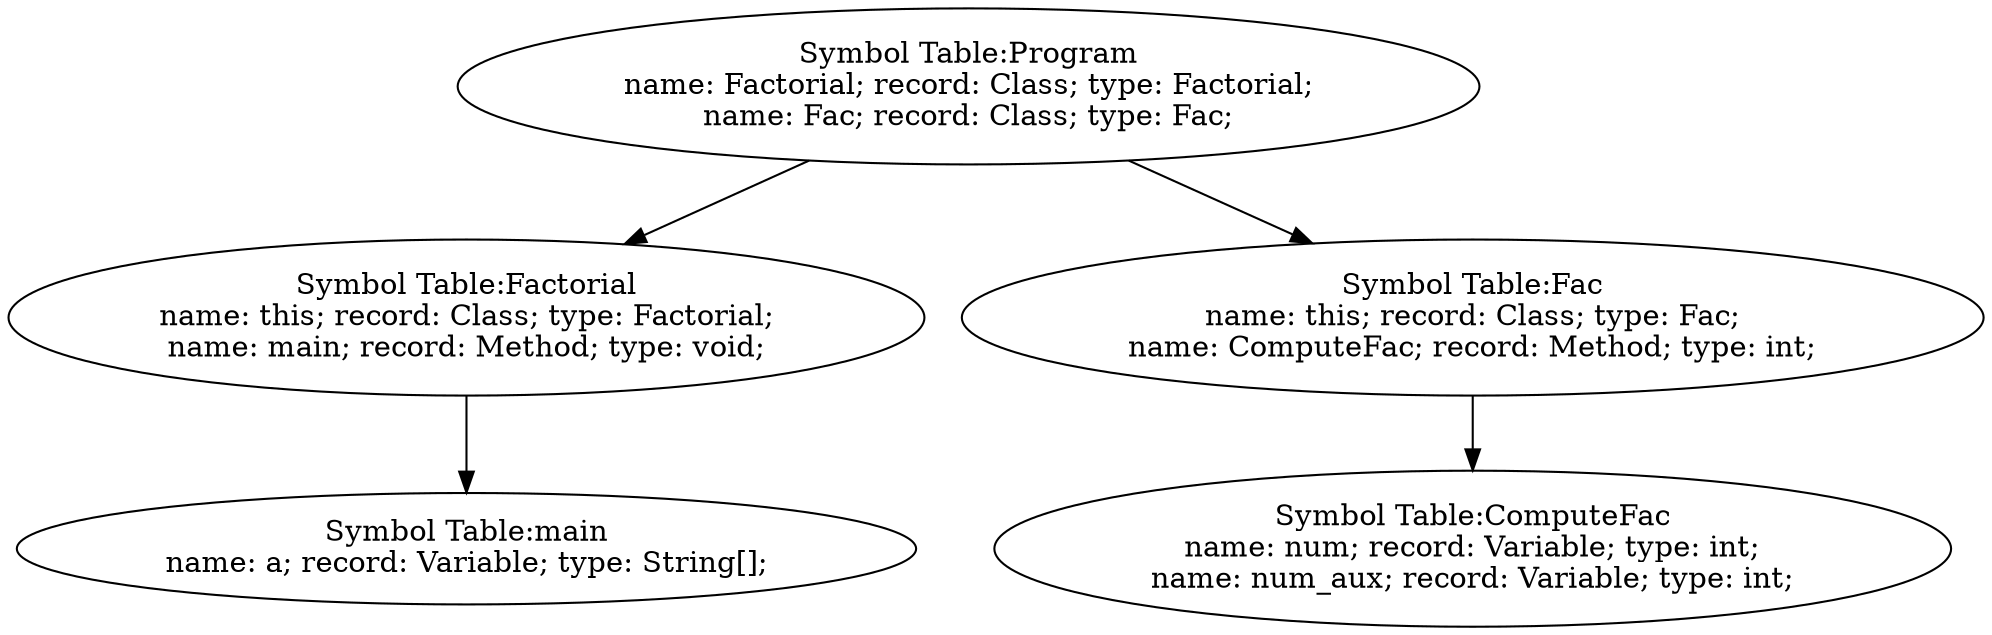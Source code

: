 digraph {
n0 [label="Symbol Table:Program
name: Factorial; record: Class; type: Factorial;
name: Fac; record: Class; type: Fac;"];
n1 [label="Symbol Table:Factorial
name: this; record: Class; type: Factorial;
name: main; record: Method; type: void;"];
n2 [label="Symbol Table:main
name: a; record: Variable; type: String[];"];
n1 -> n2
n0 -> n1
n3 [label="Symbol Table:Fac
name: this; record: Class; type: Fac;
name: ComputeFac; record: Method; type: int;"];
n4 [label="Symbol Table:ComputeFac
name: num; record: Variable; type: int;
name: num_aux; record: Variable; type: int;"];
n3 -> n4
n0 -> n3
}
